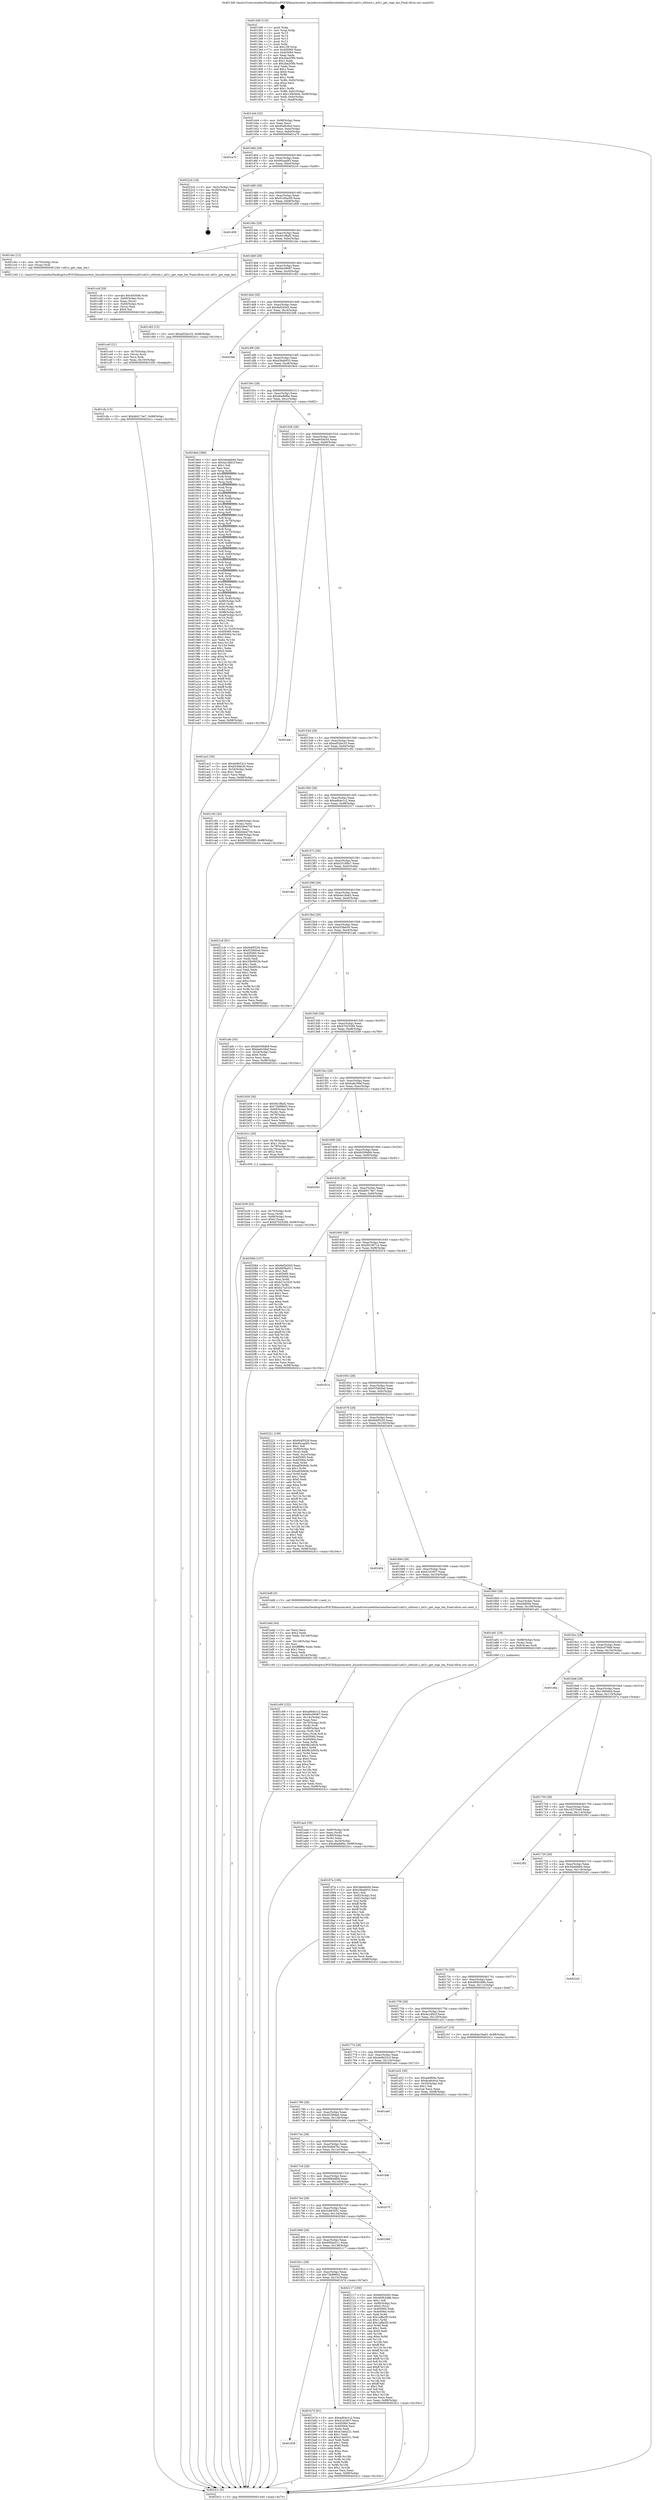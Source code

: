 digraph "0x4013d0" {
  label = "0x4013d0 (/mnt/c/Users/mathe/Desktop/tcc/POCII/binaries/extr_linuxdriversnetethernetatherosatl1catl1c_ethtool.c_atl1c_get_regs_len_Final-ollvm.out::main(0))"
  labelloc = "t"
  node[shape=record]

  Entry [label="",width=0.3,height=0.3,shape=circle,fillcolor=black,style=filled]
  "0x401444" [label="{
     0x401444 [32]\l
     | [instrs]\l
     &nbsp;&nbsp;0x401444 \<+6\>: mov -0x98(%rbp),%eax\l
     &nbsp;&nbsp;0x40144a \<+2\>: mov %eax,%ecx\l
     &nbsp;&nbsp;0x40144c \<+6\>: sub $0x8ce6c6cd,%ecx\l
     &nbsp;&nbsp;0x401452 \<+6\>: mov %eax,-0xac(%rbp)\l
     &nbsp;&nbsp;0x401458 \<+6\>: mov %ecx,-0xb0(%rbp)\l
     &nbsp;&nbsp;0x40145e \<+6\>: je 0000000000401a70 \<main+0x6a0\>\l
  }"]
  "0x401a70" [label="{
     0x401a70\l
  }", style=dashed]
  "0x401464" [label="{
     0x401464 [28]\l
     | [instrs]\l
     &nbsp;&nbsp;0x401464 \<+5\>: jmp 0000000000401469 \<main+0x99\>\l
     &nbsp;&nbsp;0x401469 \<+6\>: mov -0xac(%rbp),%eax\l
     &nbsp;&nbsp;0x40146f \<+5\>: sub $0x90caa0f3,%eax\l
     &nbsp;&nbsp;0x401474 \<+6\>: mov %eax,-0xb4(%rbp)\l
     &nbsp;&nbsp;0x40147a \<+6\>: je 00000000004022c0 \<main+0xef0\>\l
  }"]
  Exit [label="",width=0.3,height=0.3,shape=circle,fillcolor=black,style=filled,peripheries=2]
  "0x4022c0" [label="{
     0x4022c0 [18]\l
     | [instrs]\l
     &nbsp;&nbsp;0x4022c0 \<+3\>: mov -0x2c(%rbp),%eax\l
     &nbsp;&nbsp;0x4022c3 \<+4\>: lea -0x28(%rbp),%rsp\l
     &nbsp;&nbsp;0x4022c7 \<+1\>: pop %rbx\l
     &nbsp;&nbsp;0x4022c8 \<+2\>: pop %r12\l
     &nbsp;&nbsp;0x4022ca \<+2\>: pop %r13\l
     &nbsp;&nbsp;0x4022cc \<+2\>: pop %r14\l
     &nbsp;&nbsp;0x4022ce \<+2\>: pop %r15\l
     &nbsp;&nbsp;0x4022d0 \<+1\>: pop %rbp\l
     &nbsp;&nbsp;0x4022d1 \<+1\>: ret\l
  }"]
  "0x401480" [label="{
     0x401480 [28]\l
     | [instrs]\l
     &nbsp;&nbsp;0x401480 \<+5\>: jmp 0000000000401485 \<main+0xb5\>\l
     &nbsp;&nbsp;0x401485 \<+6\>: mov -0xac(%rbp),%eax\l
     &nbsp;&nbsp;0x40148b \<+5\>: sub $0x91d5ac09,%eax\l
     &nbsp;&nbsp;0x401490 \<+6\>: mov %eax,-0xb8(%rbp)\l
     &nbsp;&nbsp;0x401496 \<+6\>: je 0000000000401d09 \<main+0x939\>\l
  }"]
  "0x401cfa" [label="{
     0x401cfa [15]\l
     | [instrs]\l
     &nbsp;&nbsp;0x401cfa \<+10\>: movl $0xbb9174e7,-0x98(%rbp)\l
     &nbsp;&nbsp;0x401d04 \<+5\>: jmp 000000000040241c \<main+0x104c\>\l
  }"]
  "0x401d09" [label="{
     0x401d09\l
  }", style=dashed]
  "0x40149c" [label="{
     0x40149c [28]\l
     | [instrs]\l
     &nbsp;&nbsp;0x40149c \<+5\>: jmp 00000000004014a1 \<main+0xd1\>\l
     &nbsp;&nbsp;0x4014a1 \<+6\>: mov -0xac(%rbp),%eax\l
     &nbsp;&nbsp;0x4014a7 \<+5\>: sub $0x941f8af2,%eax\l
     &nbsp;&nbsp;0x4014ac \<+6\>: mov %eax,-0xbc(%rbp)\l
     &nbsp;&nbsp;0x4014b2 \<+6\>: je 0000000000401cbc \<main+0x8ec\>\l
  }"]
  "0x401ce5" [label="{
     0x401ce5 [21]\l
     | [instrs]\l
     &nbsp;&nbsp;0x401ce5 \<+4\>: mov -0x70(%rbp),%rcx\l
     &nbsp;&nbsp;0x401ce9 \<+3\>: mov (%rcx),%rcx\l
     &nbsp;&nbsp;0x401cec \<+3\>: mov %rcx,%rdi\l
     &nbsp;&nbsp;0x401cef \<+6\>: mov %eax,-0x150(%rbp)\l
     &nbsp;&nbsp;0x401cf5 \<+5\>: call 0000000000401030 \<free@plt\>\l
     | [calls]\l
     &nbsp;&nbsp;0x401030 \{1\} (unknown)\l
  }"]
  "0x401cbc" [label="{
     0x401cbc [12]\l
     | [instrs]\l
     &nbsp;&nbsp;0x401cbc \<+4\>: mov -0x70(%rbp),%rax\l
     &nbsp;&nbsp;0x401cc0 \<+3\>: mov (%rax),%rdi\l
     &nbsp;&nbsp;0x401cc3 \<+5\>: call 0000000000401240 \<atl1c_get_regs_len\>\l
     | [calls]\l
     &nbsp;&nbsp;0x401240 \{1\} (/mnt/c/Users/mathe/Desktop/tcc/POCII/binaries/extr_linuxdriversnetethernetatherosatl1catl1c_ethtool.c_atl1c_get_regs_len_Final-ollvm.out::atl1c_get_regs_len)\l
  }"]
  "0x4014b8" [label="{
     0x4014b8 [28]\l
     | [instrs]\l
     &nbsp;&nbsp;0x4014b8 \<+5\>: jmp 00000000004014bd \<main+0xed\>\l
     &nbsp;&nbsp;0x4014bd \<+6\>: mov -0xac(%rbp),%eax\l
     &nbsp;&nbsp;0x4014c3 \<+5\>: sub $0x94c09087,%eax\l
     &nbsp;&nbsp;0x4014c8 \<+6\>: mov %eax,-0xc0(%rbp)\l
     &nbsp;&nbsp;0x4014ce \<+6\>: je 0000000000401c83 \<main+0x8b3\>\l
  }"]
  "0x401cc8" [label="{
     0x401cc8 [29]\l
     | [instrs]\l
     &nbsp;&nbsp;0x401cc8 \<+10\>: movabs $0x4030d6,%rdi\l
     &nbsp;&nbsp;0x401cd2 \<+4\>: mov -0x60(%rbp),%rcx\l
     &nbsp;&nbsp;0x401cd6 \<+2\>: mov %eax,(%rcx)\l
     &nbsp;&nbsp;0x401cd8 \<+4\>: mov -0x60(%rbp),%rcx\l
     &nbsp;&nbsp;0x401cdc \<+2\>: mov (%rcx),%esi\l
     &nbsp;&nbsp;0x401cde \<+2\>: mov $0x0,%al\l
     &nbsp;&nbsp;0x401ce0 \<+5\>: call 0000000000401040 \<printf@plt\>\l
     | [calls]\l
     &nbsp;&nbsp;0x401040 \{1\} (unknown)\l
  }"]
  "0x401c83" [label="{
     0x401c83 [15]\l
     | [instrs]\l
     &nbsp;&nbsp;0x401c83 \<+10\>: movl $0xad52bc33,-0x98(%rbp)\l
     &nbsp;&nbsp;0x401c8d \<+5\>: jmp 000000000040241c \<main+0x104c\>\l
  }"]
  "0x4014d4" [label="{
     0x4014d4 [28]\l
     | [instrs]\l
     &nbsp;&nbsp;0x4014d4 \<+5\>: jmp 00000000004014d9 \<main+0x109\>\l
     &nbsp;&nbsp;0x4014d9 \<+6\>: mov -0xac(%rbp),%eax\l
     &nbsp;&nbsp;0x4014df \<+5\>: sub $0x9ef2d3d3,%eax\l
     &nbsp;&nbsp;0x4014e4 \<+6\>: mov %eax,-0xc4(%rbp)\l
     &nbsp;&nbsp;0x4014ea \<+6\>: je 00000000004023e8 \<main+0x1018\>\l
  }"]
  "0x401c09" [label="{
     0x401c09 [122]\l
     | [instrs]\l
     &nbsp;&nbsp;0x401c09 \<+5\>: mov $0xad64e1c2,%ecx\l
     &nbsp;&nbsp;0x401c0e \<+5\>: mov $0x94c09087,%edx\l
     &nbsp;&nbsp;0x401c13 \<+6\>: mov -0x14c(%rbp),%esi\l
     &nbsp;&nbsp;0x401c19 \<+3\>: imul %eax,%esi\l
     &nbsp;&nbsp;0x401c1c \<+4\>: mov -0x70(%rbp),%rdi\l
     &nbsp;&nbsp;0x401c20 \<+3\>: mov (%rdi),%rdi\l
     &nbsp;&nbsp;0x401c23 \<+4\>: mov -0x68(%rbp),%r8\l
     &nbsp;&nbsp;0x401c27 \<+3\>: movslq (%r8),%r8\l
     &nbsp;&nbsp;0x401c2a \<+4\>: mov %esi,(%rdi,%r8,4)\l
     &nbsp;&nbsp;0x401c2e \<+7\>: mov 0x405060,%eax\l
     &nbsp;&nbsp;0x401c35 \<+7\>: mov 0x405064,%esi\l
     &nbsp;&nbsp;0x401c3c \<+3\>: mov %eax,%r9d\l
     &nbsp;&nbsp;0x401c3f \<+7\>: sub $0x9fc2d02b,%r9d\l
     &nbsp;&nbsp;0x401c46 \<+4\>: sub $0x1,%r9d\l
     &nbsp;&nbsp;0x401c4a \<+7\>: add $0x9fc2d02b,%r9d\l
     &nbsp;&nbsp;0x401c51 \<+4\>: imul %r9d,%eax\l
     &nbsp;&nbsp;0x401c55 \<+3\>: and $0x1,%eax\l
     &nbsp;&nbsp;0x401c58 \<+3\>: cmp $0x0,%eax\l
     &nbsp;&nbsp;0x401c5b \<+4\>: sete %r10b\l
     &nbsp;&nbsp;0x401c5f \<+3\>: cmp $0xa,%esi\l
     &nbsp;&nbsp;0x401c62 \<+4\>: setl %r11b\l
     &nbsp;&nbsp;0x401c66 \<+3\>: mov %r10b,%bl\l
     &nbsp;&nbsp;0x401c69 \<+3\>: and %r11b,%bl\l
     &nbsp;&nbsp;0x401c6c \<+3\>: xor %r11b,%r10b\l
     &nbsp;&nbsp;0x401c6f \<+3\>: or %r10b,%bl\l
     &nbsp;&nbsp;0x401c72 \<+3\>: test $0x1,%bl\l
     &nbsp;&nbsp;0x401c75 \<+3\>: cmovne %edx,%ecx\l
     &nbsp;&nbsp;0x401c78 \<+6\>: mov %ecx,-0x98(%rbp)\l
     &nbsp;&nbsp;0x401c7e \<+5\>: jmp 000000000040241c \<main+0x104c\>\l
  }"]
  "0x4023e8" [label="{
     0x4023e8\l
  }", style=dashed]
  "0x4014f0" [label="{
     0x4014f0 [28]\l
     | [instrs]\l
     &nbsp;&nbsp;0x4014f0 \<+5\>: jmp 00000000004014f5 \<main+0x125\>\l
     &nbsp;&nbsp;0x4014f5 \<+6\>: mov -0xac(%rbp),%eax\l
     &nbsp;&nbsp;0x4014fb \<+5\>: sub $0xa38ab933,%eax\l
     &nbsp;&nbsp;0x401500 \<+6\>: mov %eax,-0xc8(%rbp)\l
     &nbsp;&nbsp;0x401506 \<+6\>: je 00000000004018e4 \<main+0x514\>\l
  }"]
  "0x401bdd" [label="{
     0x401bdd [44]\l
     | [instrs]\l
     &nbsp;&nbsp;0x401bdd \<+2\>: xor %ecx,%ecx\l
     &nbsp;&nbsp;0x401bdf \<+5\>: mov $0x2,%edx\l
     &nbsp;&nbsp;0x401be4 \<+6\>: mov %edx,-0x148(%rbp)\l
     &nbsp;&nbsp;0x401bea \<+1\>: cltd\l
     &nbsp;&nbsp;0x401beb \<+6\>: mov -0x148(%rbp),%esi\l
     &nbsp;&nbsp;0x401bf1 \<+2\>: idiv %esi\l
     &nbsp;&nbsp;0x401bf3 \<+6\>: imul $0xfffffffe,%edx,%edx\l
     &nbsp;&nbsp;0x401bf9 \<+3\>: sub $0x1,%ecx\l
     &nbsp;&nbsp;0x401bfc \<+2\>: sub %ecx,%edx\l
     &nbsp;&nbsp;0x401bfe \<+6\>: mov %edx,-0x14c(%rbp)\l
     &nbsp;&nbsp;0x401c04 \<+5\>: call 0000000000401160 \<next_i\>\l
     | [calls]\l
     &nbsp;&nbsp;0x401160 \{1\} (/mnt/c/Users/mathe/Desktop/tcc/POCII/binaries/extr_linuxdriversnetethernetatherosatl1catl1c_ethtool.c_atl1c_get_regs_len_Final-ollvm.out::next_i)\l
  }"]
  "0x4018e4" [label="{
     0x4018e4 [366]\l
     | [instrs]\l
     &nbsp;&nbsp;0x4018e4 \<+5\>: mov $0x3deebb94,%eax\l
     &nbsp;&nbsp;0x4018e9 \<+5\>: mov $0x4a1dfd1f,%ecx\l
     &nbsp;&nbsp;0x4018ee \<+2\>: mov $0x1,%dl\l
     &nbsp;&nbsp;0x4018f0 \<+2\>: xor %esi,%esi\l
     &nbsp;&nbsp;0x4018f2 \<+3\>: mov %rsp,%rdi\l
     &nbsp;&nbsp;0x4018f5 \<+4\>: add $0xfffffffffffffff0,%rdi\l
     &nbsp;&nbsp;0x4018f9 \<+3\>: mov %rdi,%rsp\l
     &nbsp;&nbsp;0x4018fc \<+7\>: mov %rdi,-0x90(%rbp)\l
     &nbsp;&nbsp;0x401903 \<+3\>: mov %rsp,%rdi\l
     &nbsp;&nbsp;0x401906 \<+4\>: add $0xfffffffffffffff0,%rdi\l
     &nbsp;&nbsp;0x40190a \<+3\>: mov %rdi,%rsp\l
     &nbsp;&nbsp;0x40190d \<+3\>: mov %rsp,%r8\l
     &nbsp;&nbsp;0x401910 \<+4\>: add $0xfffffffffffffff0,%r8\l
     &nbsp;&nbsp;0x401914 \<+3\>: mov %r8,%rsp\l
     &nbsp;&nbsp;0x401917 \<+7\>: mov %r8,-0x88(%rbp)\l
     &nbsp;&nbsp;0x40191e \<+3\>: mov %rsp,%r8\l
     &nbsp;&nbsp;0x401921 \<+4\>: add $0xfffffffffffffff0,%r8\l
     &nbsp;&nbsp;0x401925 \<+3\>: mov %r8,%rsp\l
     &nbsp;&nbsp;0x401928 \<+4\>: mov %r8,-0x80(%rbp)\l
     &nbsp;&nbsp;0x40192c \<+3\>: mov %rsp,%r8\l
     &nbsp;&nbsp;0x40192f \<+4\>: add $0xfffffffffffffff0,%r8\l
     &nbsp;&nbsp;0x401933 \<+3\>: mov %r8,%rsp\l
     &nbsp;&nbsp;0x401936 \<+4\>: mov %r8,-0x78(%rbp)\l
     &nbsp;&nbsp;0x40193a \<+3\>: mov %rsp,%r8\l
     &nbsp;&nbsp;0x40193d \<+4\>: add $0xfffffffffffffff0,%r8\l
     &nbsp;&nbsp;0x401941 \<+3\>: mov %r8,%rsp\l
     &nbsp;&nbsp;0x401944 \<+4\>: mov %r8,-0x70(%rbp)\l
     &nbsp;&nbsp;0x401948 \<+3\>: mov %rsp,%r8\l
     &nbsp;&nbsp;0x40194b \<+4\>: add $0xfffffffffffffff0,%r8\l
     &nbsp;&nbsp;0x40194f \<+3\>: mov %r8,%rsp\l
     &nbsp;&nbsp;0x401952 \<+4\>: mov %r8,-0x68(%rbp)\l
     &nbsp;&nbsp;0x401956 \<+3\>: mov %rsp,%r8\l
     &nbsp;&nbsp;0x401959 \<+4\>: add $0xfffffffffffffff0,%r8\l
     &nbsp;&nbsp;0x40195d \<+3\>: mov %r8,%rsp\l
     &nbsp;&nbsp;0x401960 \<+4\>: mov %r8,-0x60(%rbp)\l
     &nbsp;&nbsp;0x401964 \<+3\>: mov %rsp,%r8\l
     &nbsp;&nbsp;0x401967 \<+4\>: add $0xfffffffffffffff0,%r8\l
     &nbsp;&nbsp;0x40196b \<+3\>: mov %r8,%rsp\l
     &nbsp;&nbsp;0x40196e \<+4\>: mov %r8,-0x58(%rbp)\l
     &nbsp;&nbsp;0x401972 \<+3\>: mov %rsp,%r8\l
     &nbsp;&nbsp;0x401975 \<+4\>: add $0xfffffffffffffff0,%r8\l
     &nbsp;&nbsp;0x401979 \<+3\>: mov %r8,%rsp\l
     &nbsp;&nbsp;0x40197c \<+4\>: mov %r8,-0x50(%rbp)\l
     &nbsp;&nbsp;0x401980 \<+3\>: mov %rsp,%r8\l
     &nbsp;&nbsp;0x401983 \<+4\>: add $0xfffffffffffffff0,%r8\l
     &nbsp;&nbsp;0x401987 \<+3\>: mov %r8,%rsp\l
     &nbsp;&nbsp;0x40198a \<+4\>: mov %r8,-0x48(%rbp)\l
     &nbsp;&nbsp;0x40198e \<+3\>: mov %rsp,%r8\l
     &nbsp;&nbsp;0x401991 \<+4\>: add $0xfffffffffffffff0,%r8\l
     &nbsp;&nbsp;0x401995 \<+3\>: mov %r8,%rsp\l
     &nbsp;&nbsp;0x401998 \<+4\>: mov %r8,-0x40(%rbp)\l
     &nbsp;&nbsp;0x40199c \<+7\>: mov -0x90(%rbp),%r8\l
     &nbsp;&nbsp;0x4019a3 \<+7\>: movl $0x0,(%r8)\l
     &nbsp;&nbsp;0x4019aa \<+7\>: mov -0x9c(%rbp),%r9d\l
     &nbsp;&nbsp;0x4019b1 \<+3\>: mov %r9d,(%rdi)\l
     &nbsp;&nbsp;0x4019b4 \<+7\>: mov -0x88(%rbp),%r8\l
     &nbsp;&nbsp;0x4019bb \<+7\>: mov -0xa8(%rbp),%r10\l
     &nbsp;&nbsp;0x4019c2 \<+3\>: mov %r10,(%r8)\l
     &nbsp;&nbsp;0x4019c5 \<+3\>: cmpl $0x2,(%rdi)\l
     &nbsp;&nbsp;0x4019c8 \<+4\>: setne %r11b\l
     &nbsp;&nbsp;0x4019cc \<+4\>: and $0x1,%r11b\l
     &nbsp;&nbsp;0x4019d0 \<+4\>: mov %r11b,-0x35(%rbp)\l
     &nbsp;&nbsp;0x4019d4 \<+7\>: mov 0x405060,%ebx\l
     &nbsp;&nbsp;0x4019db \<+8\>: mov 0x405064,%r14d\l
     &nbsp;&nbsp;0x4019e3 \<+3\>: sub $0x1,%esi\l
     &nbsp;&nbsp;0x4019e6 \<+3\>: mov %ebx,%r15d\l
     &nbsp;&nbsp;0x4019e9 \<+3\>: add %esi,%r15d\l
     &nbsp;&nbsp;0x4019ec \<+4\>: imul %r15d,%ebx\l
     &nbsp;&nbsp;0x4019f0 \<+3\>: and $0x1,%ebx\l
     &nbsp;&nbsp;0x4019f3 \<+3\>: cmp $0x0,%ebx\l
     &nbsp;&nbsp;0x4019f6 \<+4\>: sete %r11b\l
     &nbsp;&nbsp;0x4019fa \<+4\>: cmp $0xa,%r14d\l
     &nbsp;&nbsp;0x4019fe \<+4\>: setl %r12b\l
     &nbsp;&nbsp;0x401a02 \<+3\>: mov %r11b,%r13b\l
     &nbsp;&nbsp;0x401a05 \<+4\>: xor $0xff,%r13b\l
     &nbsp;&nbsp;0x401a09 \<+3\>: mov %r12b,%sil\l
     &nbsp;&nbsp;0x401a0c \<+4\>: xor $0xff,%sil\l
     &nbsp;&nbsp;0x401a10 \<+3\>: xor $0x1,%dl\l
     &nbsp;&nbsp;0x401a13 \<+3\>: mov %r13b,%dil\l
     &nbsp;&nbsp;0x401a16 \<+4\>: and $0xff,%dil\l
     &nbsp;&nbsp;0x401a1a \<+3\>: and %dl,%r11b\l
     &nbsp;&nbsp;0x401a1d \<+3\>: mov %sil,%r8b\l
     &nbsp;&nbsp;0x401a20 \<+4\>: and $0xff,%r8b\l
     &nbsp;&nbsp;0x401a24 \<+3\>: and %dl,%r12b\l
     &nbsp;&nbsp;0x401a27 \<+3\>: or %r11b,%dil\l
     &nbsp;&nbsp;0x401a2a \<+3\>: or %r12b,%r8b\l
     &nbsp;&nbsp;0x401a2d \<+3\>: xor %r8b,%dil\l
     &nbsp;&nbsp;0x401a30 \<+3\>: or %sil,%r13b\l
     &nbsp;&nbsp;0x401a33 \<+4\>: xor $0xff,%r13b\l
     &nbsp;&nbsp;0x401a37 \<+3\>: or $0x1,%dl\l
     &nbsp;&nbsp;0x401a3a \<+3\>: and %dl,%r13b\l
     &nbsp;&nbsp;0x401a3d \<+3\>: or %r13b,%dil\l
     &nbsp;&nbsp;0x401a40 \<+4\>: test $0x1,%dil\l
     &nbsp;&nbsp;0x401a44 \<+3\>: cmovne %ecx,%eax\l
     &nbsp;&nbsp;0x401a47 \<+6\>: mov %eax,-0x98(%rbp)\l
     &nbsp;&nbsp;0x401a4d \<+5\>: jmp 000000000040241c \<main+0x104c\>\l
  }"]
  "0x40150c" [label="{
     0x40150c [28]\l
     | [instrs]\l
     &nbsp;&nbsp;0x40150c \<+5\>: jmp 0000000000401511 \<main+0x141\>\l
     &nbsp;&nbsp;0x401511 \<+6\>: mov -0xac(%rbp),%eax\l
     &nbsp;&nbsp;0x401517 \<+5\>: sub $0xa6adbf6e,%eax\l
     &nbsp;&nbsp;0x40151c \<+6\>: mov %eax,-0xcc(%rbp)\l
     &nbsp;&nbsp;0x401522 \<+6\>: je 0000000000401ac2 \<main+0x6f2\>\l
  }"]
  "0x401838" [label="{
     0x401838\l
  }", style=dashed]
  "0x401ac2" [label="{
     0x401ac2 [30]\l
     | [instrs]\l
     &nbsp;&nbsp;0x401ac2 \<+5\>: mov $0x4e0b52c3,%eax\l
     &nbsp;&nbsp;0x401ac7 \<+5\>: mov $0xb53feb30,%ecx\l
     &nbsp;&nbsp;0x401acc \<+3\>: mov -0x34(%rbp),%edx\l
     &nbsp;&nbsp;0x401acf \<+3\>: cmp $0x1,%edx\l
     &nbsp;&nbsp;0x401ad2 \<+3\>: cmovl %ecx,%eax\l
     &nbsp;&nbsp;0x401ad5 \<+6\>: mov %eax,-0x98(%rbp)\l
     &nbsp;&nbsp;0x401adb \<+5\>: jmp 000000000040241c \<main+0x104c\>\l
  }"]
  "0x401528" [label="{
     0x401528 [28]\l
     | [instrs]\l
     &nbsp;&nbsp;0x401528 \<+5\>: jmp 000000000040152d \<main+0x15d\>\l
     &nbsp;&nbsp;0x40152d \<+6\>: mov -0xac(%rbp),%eax\l
     &nbsp;&nbsp;0x401533 \<+5\>: sub $0xab65dc54,%eax\l
     &nbsp;&nbsp;0x401538 \<+6\>: mov %eax,-0xd0(%rbp)\l
     &nbsp;&nbsp;0x40153e \<+6\>: je 0000000000401e4c \<main+0xa7c\>\l
  }"]
  "0x401b7d" [label="{
     0x401b7d [91]\l
     | [instrs]\l
     &nbsp;&nbsp;0x401b7d \<+5\>: mov $0xad64e1c2,%eax\l
     &nbsp;&nbsp;0x401b82 \<+5\>: mov $0x41d1607,%ecx\l
     &nbsp;&nbsp;0x401b87 \<+7\>: mov 0x405060,%edx\l
     &nbsp;&nbsp;0x401b8e \<+7\>: mov 0x405064,%esi\l
     &nbsp;&nbsp;0x401b95 \<+2\>: mov %edx,%edi\l
     &nbsp;&nbsp;0x401b97 \<+6\>: add $0xe1deb221,%edi\l
     &nbsp;&nbsp;0x401b9d \<+3\>: sub $0x1,%edi\l
     &nbsp;&nbsp;0x401ba0 \<+6\>: sub $0xe1deb221,%edi\l
     &nbsp;&nbsp;0x401ba6 \<+3\>: imul %edi,%edx\l
     &nbsp;&nbsp;0x401ba9 \<+3\>: and $0x1,%edx\l
     &nbsp;&nbsp;0x401bac \<+3\>: cmp $0x0,%edx\l
     &nbsp;&nbsp;0x401baf \<+4\>: sete %r8b\l
     &nbsp;&nbsp;0x401bb3 \<+3\>: cmp $0xa,%esi\l
     &nbsp;&nbsp;0x401bb6 \<+4\>: setl %r9b\l
     &nbsp;&nbsp;0x401bba \<+3\>: mov %r8b,%r10b\l
     &nbsp;&nbsp;0x401bbd \<+3\>: and %r9b,%r10b\l
     &nbsp;&nbsp;0x401bc0 \<+3\>: xor %r9b,%r8b\l
     &nbsp;&nbsp;0x401bc3 \<+3\>: or %r8b,%r10b\l
     &nbsp;&nbsp;0x401bc6 \<+4\>: test $0x1,%r10b\l
     &nbsp;&nbsp;0x401bca \<+3\>: cmovne %ecx,%eax\l
     &nbsp;&nbsp;0x401bcd \<+6\>: mov %eax,-0x98(%rbp)\l
     &nbsp;&nbsp;0x401bd3 \<+5\>: jmp 000000000040241c \<main+0x104c\>\l
  }"]
  "0x401e4c" [label="{
     0x401e4c\l
  }", style=dashed]
  "0x401544" [label="{
     0x401544 [28]\l
     | [instrs]\l
     &nbsp;&nbsp;0x401544 \<+5\>: jmp 0000000000401549 \<main+0x179\>\l
     &nbsp;&nbsp;0x401549 \<+6\>: mov -0xac(%rbp),%eax\l
     &nbsp;&nbsp;0x40154f \<+5\>: sub $0xad52bc33,%eax\l
     &nbsp;&nbsp;0x401554 \<+6\>: mov %eax,-0xd4(%rbp)\l
     &nbsp;&nbsp;0x40155a \<+6\>: je 0000000000401c92 \<main+0x8c2\>\l
  }"]
  "0x40181c" [label="{
     0x40181c [28]\l
     | [instrs]\l
     &nbsp;&nbsp;0x40181c \<+5\>: jmp 0000000000401821 \<main+0x451\>\l
     &nbsp;&nbsp;0x401821 \<+6\>: mov -0xac(%rbp),%eax\l
     &nbsp;&nbsp;0x401827 \<+5\>: sub $0x72b89602,%eax\l
     &nbsp;&nbsp;0x40182c \<+6\>: mov %eax,-0x13c(%rbp)\l
     &nbsp;&nbsp;0x401832 \<+6\>: je 0000000000401b7d \<main+0x7ad\>\l
  }"]
  "0x401c92" [label="{
     0x401c92 [42]\l
     | [instrs]\l
     &nbsp;&nbsp;0x401c92 \<+4\>: mov -0x68(%rbp),%rax\l
     &nbsp;&nbsp;0x401c96 \<+2\>: mov (%rax),%ecx\l
     &nbsp;&nbsp;0x401c98 \<+6\>: sub $0xb5de4756,%ecx\l
     &nbsp;&nbsp;0x401c9e \<+3\>: add $0x1,%ecx\l
     &nbsp;&nbsp;0x401ca1 \<+6\>: add $0xb5de4756,%ecx\l
     &nbsp;&nbsp;0x401ca7 \<+4\>: mov -0x68(%rbp),%rax\l
     &nbsp;&nbsp;0x401cab \<+2\>: mov %ecx,(%rax)\l
     &nbsp;&nbsp;0x401cad \<+10\>: movl $0xb7025289,-0x98(%rbp)\l
     &nbsp;&nbsp;0x401cb7 \<+5\>: jmp 000000000040241c \<main+0x104c\>\l
  }"]
  "0x401560" [label="{
     0x401560 [28]\l
     | [instrs]\l
     &nbsp;&nbsp;0x401560 \<+5\>: jmp 0000000000401565 \<main+0x195\>\l
     &nbsp;&nbsp;0x401565 \<+6\>: mov -0xac(%rbp),%eax\l
     &nbsp;&nbsp;0x40156b \<+5\>: sub $0xad64e1c2,%eax\l
     &nbsp;&nbsp;0x401570 \<+6\>: mov %eax,-0xd8(%rbp)\l
     &nbsp;&nbsp;0x401576 \<+6\>: je 0000000000402317 \<main+0xf47\>\l
  }"]
  "0x402117" [label="{
     0x402117 [160]\l
     | [instrs]\l
     &nbsp;&nbsp;0x402117 \<+5\>: mov $0x9ef2d3d3,%eax\l
     &nbsp;&nbsp;0x40211c \<+5\>: mov $0x460b348b,%ecx\l
     &nbsp;&nbsp;0x402121 \<+2\>: mov $0x1,%dl\l
     &nbsp;&nbsp;0x402123 \<+7\>: mov -0x90(%rbp),%rsi\l
     &nbsp;&nbsp;0x40212a \<+6\>: movl $0x0,(%rsi)\l
     &nbsp;&nbsp;0x402130 \<+7\>: mov 0x405060,%edi\l
     &nbsp;&nbsp;0x402137 \<+8\>: mov 0x405064,%r8d\l
     &nbsp;&nbsp;0x40213f \<+3\>: mov %edi,%r9d\l
     &nbsp;&nbsp;0x402142 \<+7\>: sub $0x1affa2f0,%r9d\l
     &nbsp;&nbsp;0x402149 \<+4\>: sub $0x1,%r9d\l
     &nbsp;&nbsp;0x40214d \<+7\>: add $0x1affa2f0,%r9d\l
     &nbsp;&nbsp;0x402154 \<+4\>: imul %r9d,%edi\l
     &nbsp;&nbsp;0x402158 \<+3\>: and $0x1,%edi\l
     &nbsp;&nbsp;0x40215b \<+3\>: cmp $0x0,%edi\l
     &nbsp;&nbsp;0x40215e \<+4\>: sete %r10b\l
     &nbsp;&nbsp;0x402162 \<+4\>: cmp $0xa,%r8d\l
     &nbsp;&nbsp;0x402166 \<+4\>: setl %r11b\l
     &nbsp;&nbsp;0x40216a \<+3\>: mov %r10b,%bl\l
     &nbsp;&nbsp;0x40216d \<+3\>: xor $0xff,%bl\l
     &nbsp;&nbsp;0x402170 \<+3\>: mov %r11b,%r14b\l
     &nbsp;&nbsp;0x402173 \<+4\>: xor $0xff,%r14b\l
     &nbsp;&nbsp;0x402177 \<+3\>: xor $0x1,%dl\l
     &nbsp;&nbsp;0x40217a \<+3\>: mov %bl,%r15b\l
     &nbsp;&nbsp;0x40217d \<+4\>: and $0xff,%r15b\l
     &nbsp;&nbsp;0x402181 \<+3\>: and %dl,%r10b\l
     &nbsp;&nbsp;0x402184 \<+3\>: mov %r14b,%r12b\l
     &nbsp;&nbsp;0x402187 \<+4\>: and $0xff,%r12b\l
     &nbsp;&nbsp;0x40218b \<+3\>: and %dl,%r11b\l
     &nbsp;&nbsp;0x40218e \<+3\>: or %r10b,%r15b\l
     &nbsp;&nbsp;0x402191 \<+3\>: or %r11b,%r12b\l
     &nbsp;&nbsp;0x402194 \<+3\>: xor %r12b,%r15b\l
     &nbsp;&nbsp;0x402197 \<+3\>: or %r14b,%bl\l
     &nbsp;&nbsp;0x40219a \<+3\>: xor $0xff,%bl\l
     &nbsp;&nbsp;0x40219d \<+3\>: or $0x1,%dl\l
     &nbsp;&nbsp;0x4021a0 \<+2\>: and %dl,%bl\l
     &nbsp;&nbsp;0x4021a2 \<+3\>: or %bl,%r15b\l
     &nbsp;&nbsp;0x4021a5 \<+4\>: test $0x1,%r15b\l
     &nbsp;&nbsp;0x4021a9 \<+3\>: cmovne %ecx,%eax\l
     &nbsp;&nbsp;0x4021ac \<+6\>: mov %eax,-0x98(%rbp)\l
     &nbsp;&nbsp;0x4021b2 \<+5\>: jmp 000000000040241c \<main+0x104c\>\l
  }"]
  "0x402317" [label="{
     0x402317\l
  }", style=dashed]
  "0x40157c" [label="{
     0x40157c [28]\l
     | [instrs]\l
     &nbsp;&nbsp;0x40157c \<+5\>: jmp 0000000000401581 \<main+0x1b1\>\l
     &nbsp;&nbsp;0x401581 \<+6\>: mov -0xac(%rbp),%eax\l
     &nbsp;&nbsp;0x401587 \<+5\>: sub $0xb25188a7,%eax\l
     &nbsp;&nbsp;0x40158c \<+6\>: mov %eax,-0xdc(%rbp)\l
     &nbsp;&nbsp;0x401592 \<+6\>: je 0000000000401da1 \<main+0x9d1\>\l
  }"]
  "0x401800" [label="{
     0x401800 [28]\l
     | [instrs]\l
     &nbsp;&nbsp;0x401800 \<+5\>: jmp 0000000000401805 \<main+0x435\>\l
     &nbsp;&nbsp;0x401805 \<+6\>: mov -0xac(%rbp),%eax\l
     &nbsp;&nbsp;0x40180b \<+5\>: sub $0x695ba511,%eax\l
     &nbsp;&nbsp;0x401810 \<+6\>: mov %eax,-0x138(%rbp)\l
     &nbsp;&nbsp;0x401816 \<+6\>: je 0000000000402117 \<main+0xd47\>\l
  }"]
  "0x401da1" [label="{
     0x401da1\l
  }", style=dashed]
  "0x401598" [label="{
     0x401598 [28]\l
     | [instrs]\l
     &nbsp;&nbsp;0x401598 \<+5\>: jmp 000000000040159d \<main+0x1cd\>\l
     &nbsp;&nbsp;0x40159d \<+6\>: mov -0xac(%rbp),%eax\l
     &nbsp;&nbsp;0x4015a3 \<+5\>: sub $0xb4e16a63,%eax\l
     &nbsp;&nbsp;0x4015a8 \<+6\>: mov %eax,-0xe0(%rbp)\l
     &nbsp;&nbsp;0x4015ae \<+6\>: je 00000000004021c6 \<main+0xdf6\>\l
  }"]
  "0x40236d" [label="{
     0x40236d\l
  }", style=dashed]
  "0x4021c6" [label="{
     0x4021c6 [91]\l
     | [instrs]\l
     &nbsp;&nbsp;0x4021c6 \<+5\>: mov $0xf44f5529,%eax\l
     &nbsp;&nbsp;0x4021cb \<+5\>: mov $0xf339d5ed,%ecx\l
     &nbsp;&nbsp;0x4021d0 \<+7\>: mov 0x405060,%edx\l
     &nbsp;&nbsp;0x4021d7 \<+7\>: mov 0x405064,%esi\l
     &nbsp;&nbsp;0x4021de \<+2\>: mov %edx,%edi\l
     &nbsp;&nbsp;0x4021e0 \<+6\>: sub $0x33b0952b,%edi\l
     &nbsp;&nbsp;0x4021e6 \<+3\>: sub $0x1,%edi\l
     &nbsp;&nbsp;0x4021e9 \<+6\>: add $0x33b0952b,%edi\l
     &nbsp;&nbsp;0x4021ef \<+3\>: imul %edi,%edx\l
     &nbsp;&nbsp;0x4021f2 \<+3\>: and $0x1,%edx\l
     &nbsp;&nbsp;0x4021f5 \<+3\>: cmp $0x0,%edx\l
     &nbsp;&nbsp;0x4021f8 \<+4\>: sete %r8b\l
     &nbsp;&nbsp;0x4021fc \<+3\>: cmp $0xa,%esi\l
     &nbsp;&nbsp;0x4021ff \<+4\>: setl %r9b\l
     &nbsp;&nbsp;0x402203 \<+3\>: mov %r8b,%r10b\l
     &nbsp;&nbsp;0x402206 \<+3\>: and %r9b,%r10b\l
     &nbsp;&nbsp;0x402209 \<+3\>: xor %r9b,%r8b\l
     &nbsp;&nbsp;0x40220c \<+3\>: or %r8b,%r10b\l
     &nbsp;&nbsp;0x40220f \<+4\>: test $0x1,%r10b\l
     &nbsp;&nbsp;0x402213 \<+3\>: cmovne %ecx,%eax\l
     &nbsp;&nbsp;0x402216 \<+6\>: mov %eax,-0x98(%rbp)\l
     &nbsp;&nbsp;0x40221c \<+5\>: jmp 000000000040241c \<main+0x104c\>\l
  }"]
  "0x4015b4" [label="{
     0x4015b4 [28]\l
     | [instrs]\l
     &nbsp;&nbsp;0x4015b4 \<+5\>: jmp 00000000004015b9 \<main+0x1e9\>\l
     &nbsp;&nbsp;0x4015b9 \<+6\>: mov -0xac(%rbp),%eax\l
     &nbsp;&nbsp;0x4015bf \<+5\>: sub $0xb53feb30,%eax\l
     &nbsp;&nbsp;0x4015c4 \<+6\>: mov %eax,-0xe4(%rbp)\l
     &nbsp;&nbsp;0x4015ca \<+6\>: je 0000000000401afe \<main+0x72e\>\l
  }"]
  "0x4017e4" [label="{
     0x4017e4 [28]\l
     | [instrs]\l
     &nbsp;&nbsp;0x4017e4 \<+5\>: jmp 00000000004017e9 \<main+0x419\>\l
     &nbsp;&nbsp;0x4017e9 \<+6\>: mov -0xac(%rbp),%eax\l
     &nbsp;&nbsp;0x4017ef \<+5\>: sub $0x5cb63551,%eax\l
     &nbsp;&nbsp;0x4017f4 \<+6\>: mov %eax,-0x134(%rbp)\l
     &nbsp;&nbsp;0x4017fa \<+6\>: je 000000000040236d \<main+0xf9d\>\l
  }"]
  "0x401afe" [label="{
     0x401afe [30]\l
     | [instrs]\l
     &nbsp;&nbsp;0x401afe \<+5\>: mov $0xbb509db9,%eax\l
     &nbsp;&nbsp;0x401b03 \<+5\>: mov $0xba6c58ef,%ecx\l
     &nbsp;&nbsp;0x401b08 \<+3\>: mov -0x34(%rbp),%edx\l
     &nbsp;&nbsp;0x401b0b \<+3\>: cmp $0x0,%edx\l
     &nbsp;&nbsp;0x401b0e \<+3\>: cmove %ecx,%eax\l
     &nbsp;&nbsp;0x401b11 \<+6\>: mov %eax,-0x98(%rbp)\l
     &nbsp;&nbsp;0x401b17 \<+5\>: jmp 000000000040241c \<main+0x104c\>\l
  }"]
  "0x4015d0" [label="{
     0x4015d0 [28]\l
     | [instrs]\l
     &nbsp;&nbsp;0x4015d0 \<+5\>: jmp 00000000004015d5 \<main+0x205\>\l
     &nbsp;&nbsp;0x4015d5 \<+6\>: mov -0xac(%rbp),%eax\l
     &nbsp;&nbsp;0x4015db \<+5\>: sub $0xb7025289,%eax\l
     &nbsp;&nbsp;0x4015e0 \<+6\>: mov %eax,-0xe8(%rbp)\l
     &nbsp;&nbsp;0x4015e6 \<+6\>: je 0000000000401b59 \<main+0x789\>\l
  }"]
  "0x402070" [label="{
     0x402070\l
  }", style=dashed]
  "0x401b59" [label="{
     0x401b59 [36]\l
     | [instrs]\l
     &nbsp;&nbsp;0x401b59 \<+5\>: mov $0x941f8af2,%eax\l
     &nbsp;&nbsp;0x401b5e \<+5\>: mov $0x72b89602,%ecx\l
     &nbsp;&nbsp;0x401b63 \<+4\>: mov -0x68(%rbp),%rdx\l
     &nbsp;&nbsp;0x401b67 \<+2\>: mov (%rdx),%esi\l
     &nbsp;&nbsp;0x401b69 \<+4\>: mov -0x78(%rbp),%rdx\l
     &nbsp;&nbsp;0x401b6d \<+2\>: cmp (%rdx),%esi\l
     &nbsp;&nbsp;0x401b6f \<+3\>: cmovl %ecx,%eax\l
     &nbsp;&nbsp;0x401b72 \<+6\>: mov %eax,-0x98(%rbp)\l
     &nbsp;&nbsp;0x401b78 \<+5\>: jmp 000000000040241c \<main+0x104c\>\l
  }"]
  "0x4015ec" [label="{
     0x4015ec [28]\l
     | [instrs]\l
     &nbsp;&nbsp;0x4015ec \<+5\>: jmp 00000000004015f1 \<main+0x221\>\l
     &nbsp;&nbsp;0x4015f1 \<+6\>: mov -0xac(%rbp),%eax\l
     &nbsp;&nbsp;0x4015f7 \<+5\>: sub $0xba6c58ef,%eax\l
     &nbsp;&nbsp;0x4015fc \<+6\>: mov %eax,-0xec(%rbp)\l
     &nbsp;&nbsp;0x401602 \<+6\>: je 0000000000401b1c \<main+0x74c\>\l
  }"]
  "0x4017c8" [label="{
     0x4017c8 [28]\l
     | [instrs]\l
     &nbsp;&nbsp;0x4017c8 \<+5\>: jmp 00000000004017cd \<main+0x3fd\>\l
     &nbsp;&nbsp;0x4017cd \<+6\>: mov -0xac(%rbp),%eax\l
     &nbsp;&nbsp;0x4017d3 \<+5\>: sub $0x5884d6f4,%eax\l
     &nbsp;&nbsp;0x4017d8 \<+6\>: mov %eax,-0x130(%rbp)\l
     &nbsp;&nbsp;0x4017de \<+6\>: je 0000000000402070 \<main+0xca0\>\l
  }"]
  "0x401b1c" [label="{
     0x401b1c [29]\l
     | [instrs]\l
     &nbsp;&nbsp;0x401b1c \<+4\>: mov -0x78(%rbp),%rax\l
     &nbsp;&nbsp;0x401b20 \<+6\>: movl $0x1,(%rax)\l
     &nbsp;&nbsp;0x401b26 \<+4\>: mov -0x78(%rbp),%rax\l
     &nbsp;&nbsp;0x401b2a \<+3\>: movslq (%rax),%rax\l
     &nbsp;&nbsp;0x401b2d \<+4\>: shl $0x2,%rax\l
     &nbsp;&nbsp;0x401b31 \<+3\>: mov %rax,%rdi\l
     &nbsp;&nbsp;0x401b34 \<+5\>: call 0000000000401050 \<malloc@plt\>\l
     | [calls]\l
     &nbsp;&nbsp;0x401050 \{1\} (unknown)\l
  }"]
  "0x401608" [label="{
     0x401608 [28]\l
     | [instrs]\l
     &nbsp;&nbsp;0x401608 \<+5\>: jmp 000000000040160d \<main+0x23d\>\l
     &nbsp;&nbsp;0x40160d \<+6\>: mov -0xac(%rbp),%eax\l
     &nbsp;&nbsp;0x401613 \<+5\>: sub $0xbb509db9,%eax\l
     &nbsp;&nbsp;0x401618 \<+6\>: mov %eax,-0xf0(%rbp)\l
     &nbsp;&nbsp;0x40161e \<+6\>: je 0000000000402061 \<main+0xc91\>\l
  }"]
  "0x401fdb" [label="{
     0x401fdb\l
  }", style=dashed]
  "0x402061" [label="{
     0x402061\l
  }", style=dashed]
  "0x401624" [label="{
     0x401624 [28]\l
     | [instrs]\l
     &nbsp;&nbsp;0x401624 \<+5\>: jmp 0000000000401629 \<main+0x259\>\l
     &nbsp;&nbsp;0x401629 \<+6\>: mov -0xac(%rbp),%eax\l
     &nbsp;&nbsp;0x40162f \<+5\>: sub $0xbb9174e7,%eax\l
     &nbsp;&nbsp;0x401634 \<+6\>: mov %eax,-0xf4(%rbp)\l
     &nbsp;&nbsp;0x40163a \<+6\>: je 0000000000402084 \<main+0xcb4\>\l
  }"]
  "0x4017ac" [label="{
     0x4017ac [28]\l
     | [instrs]\l
     &nbsp;&nbsp;0x4017ac \<+5\>: jmp 00000000004017b1 \<main+0x3e1\>\l
     &nbsp;&nbsp;0x4017b1 \<+6\>: mov -0xac(%rbp),%eax\l
     &nbsp;&nbsp;0x4017b7 \<+5\>: sub $0x50dbd7bc,%eax\l
     &nbsp;&nbsp;0x4017bc \<+6\>: mov %eax,-0x12c(%rbp)\l
     &nbsp;&nbsp;0x4017c2 \<+6\>: je 0000000000401fdb \<main+0xc0b\>\l
  }"]
  "0x402084" [label="{
     0x402084 [147]\l
     | [instrs]\l
     &nbsp;&nbsp;0x402084 \<+5\>: mov $0x9ef2d3d3,%eax\l
     &nbsp;&nbsp;0x402089 \<+5\>: mov $0x695ba511,%ecx\l
     &nbsp;&nbsp;0x40208e \<+2\>: mov $0x1,%dl\l
     &nbsp;&nbsp;0x402090 \<+7\>: mov 0x405060,%esi\l
     &nbsp;&nbsp;0x402097 \<+7\>: mov 0x405064,%edi\l
     &nbsp;&nbsp;0x40209e \<+3\>: mov %esi,%r8d\l
     &nbsp;&nbsp;0x4020a1 \<+7\>: sub $0xb27a3320,%r8d\l
     &nbsp;&nbsp;0x4020a8 \<+4\>: sub $0x1,%r8d\l
     &nbsp;&nbsp;0x4020ac \<+7\>: add $0xb27a3320,%r8d\l
     &nbsp;&nbsp;0x4020b3 \<+4\>: imul %r8d,%esi\l
     &nbsp;&nbsp;0x4020b7 \<+3\>: and $0x1,%esi\l
     &nbsp;&nbsp;0x4020ba \<+3\>: cmp $0x0,%esi\l
     &nbsp;&nbsp;0x4020bd \<+4\>: sete %r9b\l
     &nbsp;&nbsp;0x4020c1 \<+3\>: cmp $0xa,%edi\l
     &nbsp;&nbsp;0x4020c4 \<+4\>: setl %r10b\l
     &nbsp;&nbsp;0x4020c8 \<+3\>: mov %r9b,%r11b\l
     &nbsp;&nbsp;0x4020cb \<+4\>: xor $0xff,%r11b\l
     &nbsp;&nbsp;0x4020cf \<+3\>: mov %r10b,%bl\l
     &nbsp;&nbsp;0x4020d2 \<+3\>: xor $0xff,%bl\l
     &nbsp;&nbsp;0x4020d5 \<+3\>: xor $0x1,%dl\l
     &nbsp;&nbsp;0x4020d8 \<+3\>: mov %r11b,%r14b\l
     &nbsp;&nbsp;0x4020db \<+4\>: and $0xff,%r14b\l
     &nbsp;&nbsp;0x4020df \<+3\>: and %dl,%r9b\l
     &nbsp;&nbsp;0x4020e2 \<+3\>: mov %bl,%r15b\l
     &nbsp;&nbsp;0x4020e5 \<+4\>: and $0xff,%r15b\l
     &nbsp;&nbsp;0x4020e9 \<+3\>: and %dl,%r10b\l
     &nbsp;&nbsp;0x4020ec \<+3\>: or %r9b,%r14b\l
     &nbsp;&nbsp;0x4020ef \<+3\>: or %r10b,%r15b\l
     &nbsp;&nbsp;0x4020f2 \<+3\>: xor %r15b,%r14b\l
     &nbsp;&nbsp;0x4020f5 \<+3\>: or %bl,%r11b\l
     &nbsp;&nbsp;0x4020f8 \<+4\>: xor $0xff,%r11b\l
     &nbsp;&nbsp;0x4020fc \<+3\>: or $0x1,%dl\l
     &nbsp;&nbsp;0x4020ff \<+3\>: and %dl,%r11b\l
     &nbsp;&nbsp;0x402102 \<+3\>: or %r11b,%r14b\l
     &nbsp;&nbsp;0x402105 \<+4\>: test $0x1,%r14b\l
     &nbsp;&nbsp;0x402109 \<+3\>: cmovne %ecx,%eax\l
     &nbsp;&nbsp;0x40210c \<+6\>: mov %eax,-0x98(%rbp)\l
     &nbsp;&nbsp;0x402112 \<+5\>: jmp 000000000040241c \<main+0x104c\>\l
  }"]
  "0x401640" [label="{
     0x401640 [28]\l
     | [instrs]\l
     &nbsp;&nbsp;0x401640 \<+5\>: jmp 0000000000401645 \<main+0x275\>\l
     &nbsp;&nbsp;0x401645 \<+6\>: mov -0xac(%rbp),%eax\l
     &nbsp;&nbsp;0x40164b \<+5\>: sub $0xd910671d,%eax\l
     &nbsp;&nbsp;0x401650 \<+6\>: mov %eax,-0xf8(%rbp)\l
     &nbsp;&nbsp;0x401656 \<+6\>: je 0000000000402014 \<main+0xc44\>\l
  }"]
  "0x401d46" [label="{
     0x401d46\l
  }", style=dashed]
  "0x402014" [label="{
     0x402014\l
  }", style=dashed]
  "0x40165c" [label="{
     0x40165c [28]\l
     | [instrs]\l
     &nbsp;&nbsp;0x40165c \<+5\>: jmp 0000000000401661 \<main+0x291\>\l
     &nbsp;&nbsp;0x401661 \<+6\>: mov -0xac(%rbp),%eax\l
     &nbsp;&nbsp;0x401667 \<+5\>: sub $0xf339d5ed,%eax\l
     &nbsp;&nbsp;0x40166c \<+6\>: mov %eax,-0xfc(%rbp)\l
     &nbsp;&nbsp;0x401672 \<+6\>: je 0000000000402221 \<main+0xe51\>\l
  }"]
  "0x401790" [label="{
     0x401790 [28]\l
     | [instrs]\l
     &nbsp;&nbsp;0x401790 \<+5\>: jmp 0000000000401795 \<main+0x3c5\>\l
     &nbsp;&nbsp;0x401795 \<+6\>: mov -0xac(%rbp),%eax\l
     &nbsp;&nbsp;0x40179b \<+5\>: sub $0x4f1806a0,%eax\l
     &nbsp;&nbsp;0x4017a0 \<+6\>: mov %eax,-0x128(%rbp)\l
     &nbsp;&nbsp;0x4017a6 \<+6\>: je 0000000000401d46 \<main+0x976\>\l
  }"]
  "0x402221" [label="{
     0x402221 [159]\l
     | [instrs]\l
     &nbsp;&nbsp;0x402221 \<+5\>: mov $0xf44f5529,%eax\l
     &nbsp;&nbsp;0x402226 \<+5\>: mov $0x90caa0f3,%ecx\l
     &nbsp;&nbsp;0x40222b \<+2\>: mov $0x1,%dl\l
     &nbsp;&nbsp;0x40222d \<+7\>: mov -0x90(%rbp),%rsi\l
     &nbsp;&nbsp;0x402234 \<+2\>: mov (%rsi),%edi\l
     &nbsp;&nbsp;0x402236 \<+3\>: mov %edi,-0x2c(%rbp)\l
     &nbsp;&nbsp;0x402239 \<+7\>: mov 0x405060,%edi\l
     &nbsp;&nbsp;0x402240 \<+8\>: mov 0x405064,%r8d\l
     &nbsp;&nbsp;0x402248 \<+3\>: mov %edi,%r9d\l
     &nbsp;&nbsp;0x40224b \<+7\>: add $0xa85b9c8c,%r9d\l
     &nbsp;&nbsp;0x402252 \<+4\>: sub $0x1,%r9d\l
     &nbsp;&nbsp;0x402256 \<+7\>: sub $0xa85b9c8c,%r9d\l
     &nbsp;&nbsp;0x40225d \<+4\>: imul %r9d,%edi\l
     &nbsp;&nbsp;0x402261 \<+3\>: and $0x1,%edi\l
     &nbsp;&nbsp;0x402264 \<+3\>: cmp $0x0,%edi\l
     &nbsp;&nbsp;0x402267 \<+4\>: sete %r10b\l
     &nbsp;&nbsp;0x40226b \<+4\>: cmp $0xa,%r8d\l
     &nbsp;&nbsp;0x40226f \<+4\>: setl %r11b\l
     &nbsp;&nbsp;0x402273 \<+3\>: mov %r10b,%bl\l
     &nbsp;&nbsp;0x402276 \<+3\>: xor $0xff,%bl\l
     &nbsp;&nbsp;0x402279 \<+3\>: mov %r11b,%r14b\l
     &nbsp;&nbsp;0x40227c \<+4\>: xor $0xff,%r14b\l
     &nbsp;&nbsp;0x402280 \<+3\>: xor $0x1,%dl\l
     &nbsp;&nbsp;0x402283 \<+3\>: mov %bl,%r15b\l
     &nbsp;&nbsp;0x402286 \<+4\>: and $0xff,%r15b\l
     &nbsp;&nbsp;0x40228a \<+3\>: and %dl,%r10b\l
     &nbsp;&nbsp;0x40228d \<+3\>: mov %r14b,%r12b\l
     &nbsp;&nbsp;0x402290 \<+4\>: and $0xff,%r12b\l
     &nbsp;&nbsp;0x402294 \<+3\>: and %dl,%r11b\l
     &nbsp;&nbsp;0x402297 \<+3\>: or %r10b,%r15b\l
     &nbsp;&nbsp;0x40229a \<+3\>: or %r11b,%r12b\l
     &nbsp;&nbsp;0x40229d \<+3\>: xor %r12b,%r15b\l
     &nbsp;&nbsp;0x4022a0 \<+3\>: or %r14b,%bl\l
     &nbsp;&nbsp;0x4022a3 \<+3\>: xor $0xff,%bl\l
     &nbsp;&nbsp;0x4022a6 \<+3\>: or $0x1,%dl\l
     &nbsp;&nbsp;0x4022a9 \<+2\>: and %dl,%bl\l
     &nbsp;&nbsp;0x4022ab \<+3\>: or %bl,%r15b\l
     &nbsp;&nbsp;0x4022ae \<+4\>: test $0x1,%r15b\l
     &nbsp;&nbsp;0x4022b2 \<+3\>: cmovne %ecx,%eax\l
     &nbsp;&nbsp;0x4022b5 \<+6\>: mov %eax,-0x98(%rbp)\l
     &nbsp;&nbsp;0x4022bb \<+5\>: jmp 000000000040241c \<main+0x104c\>\l
  }"]
  "0x401678" [label="{
     0x401678 [28]\l
     | [instrs]\l
     &nbsp;&nbsp;0x401678 \<+5\>: jmp 000000000040167d \<main+0x2ad\>\l
     &nbsp;&nbsp;0x40167d \<+6\>: mov -0xac(%rbp),%eax\l
     &nbsp;&nbsp;0x401683 \<+5\>: sub $0xf44f5529,%eax\l
     &nbsp;&nbsp;0x401688 \<+6\>: mov %eax,-0x100(%rbp)\l
     &nbsp;&nbsp;0x40168e \<+6\>: je 0000000000402404 \<main+0x1034\>\l
  }"]
  "0x401ae0" [label="{
     0x401ae0\l
  }", style=dashed]
  "0x402404" [label="{
     0x402404\l
  }", style=dashed]
  "0x401694" [label="{
     0x401694 [28]\l
     | [instrs]\l
     &nbsp;&nbsp;0x401694 \<+5\>: jmp 0000000000401699 \<main+0x2c9\>\l
     &nbsp;&nbsp;0x401699 \<+6\>: mov -0xac(%rbp),%eax\l
     &nbsp;&nbsp;0x40169f \<+5\>: sub $0x41d1607,%eax\l
     &nbsp;&nbsp;0x4016a4 \<+6\>: mov %eax,-0x104(%rbp)\l
     &nbsp;&nbsp;0x4016aa \<+6\>: je 0000000000401bd8 \<main+0x808\>\l
  }"]
  "0x401b39" [label="{
     0x401b39 [32]\l
     | [instrs]\l
     &nbsp;&nbsp;0x401b39 \<+4\>: mov -0x70(%rbp),%rdi\l
     &nbsp;&nbsp;0x401b3d \<+3\>: mov %rax,(%rdi)\l
     &nbsp;&nbsp;0x401b40 \<+4\>: mov -0x68(%rbp),%rax\l
     &nbsp;&nbsp;0x401b44 \<+6\>: movl $0x0,(%rax)\l
     &nbsp;&nbsp;0x401b4a \<+10\>: movl $0xb7025289,-0x98(%rbp)\l
     &nbsp;&nbsp;0x401b54 \<+5\>: jmp 000000000040241c \<main+0x104c\>\l
  }"]
  "0x401bd8" [label="{
     0x401bd8 [5]\l
     | [instrs]\l
     &nbsp;&nbsp;0x401bd8 \<+5\>: call 0000000000401160 \<next_i\>\l
     | [calls]\l
     &nbsp;&nbsp;0x401160 \{1\} (/mnt/c/Users/mathe/Desktop/tcc/POCII/binaries/extr_linuxdriversnetethernetatherosatl1catl1c_ethtool.c_atl1c_get_regs_len_Final-ollvm.out::next_i)\l
  }"]
  "0x4016b0" [label="{
     0x4016b0 [28]\l
     | [instrs]\l
     &nbsp;&nbsp;0x4016b0 \<+5\>: jmp 00000000004016b5 \<main+0x2e5\>\l
     &nbsp;&nbsp;0x4016b5 \<+6\>: mov -0xac(%rbp),%eax\l
     &nbsp;&nbsp;0x4016bb \<+5\>: sub $0xaddf00e,%eax\l
     &nbsp;&nbsp;0x4016c0 \<+6\>: mov %eax,-0x108(%rbp)\l
     &nbsp;&nbsp;0x4016c6 \<+6\>: je 0000000000401a91 \<main+0x6c1\>\l
  }"]
  "0x401aa4" [label="{
     0x401aa4 [30]\l
     | [instrs]\l
     &nbsp;&nbsp;0x401aa4 \<+4\>: mov -0x80(%rbp),%rdi\l
     &nbsp;&nbsp;0x401aa8 \<+2\>: mov %eax,(%rdi)\l
     &nbsp;&nbsp;0x401aaa \<+4\>: mov -0x80(%rbp),%rdi\l
     &nbsp;&nbsp;0x401aae \<+2\>: mov (%rdi),%eax\l
     &nbsp;&nbsp;0x401ab0 \<+3\>: mov %eax,-0x34(%rbp)\l
     &nbsp;&nbsp;0x401ab3 \<+10\>: movl $0xa6adbf6e,-0x98(%rbp)\l
     &nbsp;&nbsp;0x401abd \<+5\>: jmp 000000000040241c \<main+0x104c\>\l
  }"]
  "0x401a91" [label="{
     0x401a91 [19]\l
     | [instrs]\l
     &nbsp;&nbsp;0x401a91 \<+7\>: mov -0x88(%rbp),%rax\l
     &nbsp;&nbsp;0x401a98 \<+3\>: mov (%rax),%rax\l
     &nbsp;&nbsp;0x401a9b \<+4\>: mov 0x8(%rax),%rdi\l
     &nbsp;&nbsp;0x401a9f \<+5\>: call 0000000000401060 \<atoi@plt\>\l
     | [calls]\l
     &nbsp;&nbsp;0x401060 \{1\} (unknown)\l
  }"]
  "0x4016cc" [label="{
     0x4016cc [28]\l
     | [instrs]\l
     &nbsp;&nbsp;0x4016cc \<+5\>: jmp 00000000004016d1 \<main+0x301\>\l
     &nbsp;&nbsp;0x4016d1 \<+6\>: mov -0xac(%rbp),%eax\l
     &nbsp;&nbsp;0x4016d7 \<+5\>: sub $0xbc079d9,%eax\l
     &nbsp;&nbsp;0x4016dc \<+6\>: mov %eax,-0x10c(%rbp)\l
     &nbsp;&nbsp;0x4016e2 \<+6\>: je 0000000000401e6a \<main+0xa9a\>\l
  }"]
  "0x401774" [label="{
     0x401774 [28]\l
     | [instrs]\l
     &nbsp;&nbsp;0x401774 \<+5\>: jmp 0000000000401779 \<main+0x3a9\>\l
     &nbsp;&nbsp;0x401779 \<+6\>: mov -0xac(%rbp),%eax\l
     &nbsp;&nbsp;0x40177f \<+5\>: sub $0x4e0b52c3,%eax\l
     &nbsp;&nbsp;0x401784 \<+6\>: mov %eax,-0x124(%rbp)\l
     &nbsp;&nbsp;0x40178a \<+6\>: je 0000000000401ae0 \<main+0x710\>\l
  }"]
  "0x401e6a" [label="{
     0x401e6a\l
  }", style=dashed]
  "0x4016e8" [label="{
     0x4016e8 [28]\l
     | [instrs]\l
     &nbsp;&nbsp;0x4016e8 \<+5\>: jmp 00000000004016ed \<main+0x31d\>\l
     &nbsp;&nbsp;0x4016ed \<+6\>: mov -0xac(%rbp),%eax\l
     &nbsp;&nbsp;0x4016f3 \<+5\>: sub $0x13f40d44,%eax\l
     &nbsp;&nbsp;0x4016f8 \<+6\>: mov %eax,-0x110(%rbp)\l
     &nbsp;&nbsp;0x4016fe \<+6\>: je 000000000040187a \<main+0x4aa\>\l
  }"]
  "0x401a52" [label="{
     0x401a52 [30]\l
     | [instrs]\l
     &nbsp;&nbsp;0x401a52 \<+5\>: mov $0xaddf00e,%eax\l
     &nbsp;&nbsp;0x401a57 \<+5\>: mov $0x8ce6c6cd,%ecx\l
     &nbsp;&nbsp;0x401a5c \<+3\>: mov -0x35(%rbp),%dl\l
     &nbsp;&nbsp;0x401a5f \<+3\>: test $0x1,%dl\l
     &nbsp;&nbsp;0x401a62 \<+3\>: cmovne %ecx,%eax\l
     &nbsp;&nbsp;0x401a65 \<+6\>: mov %eax,-0x98(%rbp)\l
     &nbsp;&nbsp;0x401a6b \<+5\>: jmp 000000000040241c \<main+0x104c\>\l
  }"]
  "0x40187a" [label="{
     0x40187a [106]\l
     | [instrs]\l
     &nbsp;&nbsp;0x40187a \<+5\>: mov $0x3deebb94,%eax\l
     &nbsp;&nbsp;0x40187f \<+5\>: mov $0xa38ab933,%ecx\l
     &nbsp;&nbsp;0x401884 \<+2\>: mov $0x1,%dl\l
     &nbsp;&nbsp;0x401886 \<+7\>: mov -0x92(%rbp),%sil\l
     &nbsp;&nbsp;0x40188d \<+7\>: mov -0x91(%rbp),%dil\l
     &nbsp;&nbsp;0x401894 \<+3\>: mov %sil,%r8b\l
     &nbsp;&nbsp;0x401897 \<+4\>: xor $0xff,%r8b\l
     &nbsp;&nbsp;0x40189b \<+3\>: mov %dil,%r9b\l
     &nbsp;&nbsp;0x40189e \<+4\>: xor $0xff,%r9b\l
     &nbsp;&nbsp;0x4018a2 \<+3\>: xor $0x1,%dl\l
     &nbsp;&nbsp;0x4018a5 \<+3\>: mov %r8b,%r10b\l
     &nbsp;&nbsp;0x4018a8 \<+4\>: and $0xff,%r10b\l
     &nbsp;&nbsp;0x4018ac \<+3\>: and %dl,%sil\l
     &nbsp;&nbsp;0x4018af \<+3\>: mov %r9b,%r11b\l
     &nbsp;&nbsp;0x4018b2 \<+4\>: and $0xff,%r11b\l
     &nbsp;&nbsp;0x4018b6 \<+3\>: and %dl,%dil\l
     &nbsp;&nbsp;0x4018b9 \<+3\>: or %sil,%r10b\l
     &nbsp;&nbsp;0x4018bc \<+3\>: or %dil,%r11b\l
     &nbsp;&nbsp;0x4018bf \<+3\>: xor %r11b,%r10b\l
     &nbsp;&nbsp;0x4018c2 \<+3\>: or %r9b,%r8b\l
     &nbsp;&nbsp;0x4018c5 \<+4\>: xor $0xff,%r8b\l
     &nbsp;&nbsp;0x4018c9 \<+3\>: or $0x1,%dl\l
     &nbsp;&nbsp;0x4018cc \<+3\>: and %dl,%r8b\l
     &nbsp;&nbsp;0x4018cf \<+3\>: or %r8b,%r10b\l
     &nbsp;&nbsp;0x4018d2 \<+4\>: test $0x1,%r10b\l
     &nbsp;&nbsp;0x4018d6 \<+3\>: cmovne %ecx,%eax\l
     &nbsp;&nbsp;0x4018d9 \<+6\>: mov %eax,-0x98(%rbp)\l
     &nbsp;&nbsp;0x4018df \<+5\>: jmp 000000000040241c \<main+0x104c\>\l
  }"]
  "0x401704" [label="{
     0x401704 [28]\l
     | [instrs]\l
     &nbsp;&nbsp;0x401704 \<+5\>: jmp 0000000000401709 \<main+0x339\>\l
     &nbsp;&nbsp;0x401709 \<+6\>: mov -0xac(%rbp),%eax\l
     &nbsp;&nbsp;0x40170f \<+5\>: sub $0x16270ce0,%eax\l
     &nbsp;&nbsp;0x401714 \<+6\>: mov %eax,-0x114(%rbp)\l
     &nbsp;&nbsp;0x40171a \<+6\>: je 0000000000402392 \<main+0xfc2\>\l
  }"]
  "0x40241c" [label="{
     0x40241c [5]\l
     | [instrs]\l
     &nbsp;&nbsp;0x40241c \<+5\>: jmp 0000000000401444 \<main+0x74\>\l
  }"]
  "0x4013d0" [label="{
     0x4013d0 [116]\l
     | [instrs]\l
     &nbsp;&nbsp;0x4013d0 \<+1\>: push %rbp\l
     &nbsp;&nbsp;0x4013d1 \<+3\>: mov %rsp,%rbp\l
     &nbsp;&nbsp;0x4013d4 \<+2\>: push %r15\l
     &nbsp;&nbsp;0x4013d6 \<+2\>: push %r14\l
     &nbsp;&nbsp;0x4013d8 \<+2\>: push %r13\l
     &nbsp;&nbsp;0x4013da \<+2\>: push %r12\l
     &nbsp;&nbsp;0x4013dc \<+1\>: push %rbx\l
     &nbsp;&nbsp;0x4013dd \<+7\>: sub $0x158,%rsp\l
     &nbsp;&nbsp;0x4013e4 \<+7\>: mov 0x405060,%eax\l
     &nbsp;&nbsp;0x4013eb \<+7\>: mov 0x405064,%ecx\l
     &nbsp;&nbsp;0x4013f2 \<+2\>: mov %eax,%edx\l
     &nbsp;&nbsp;0x4013f4 \<+6\>: add $0x2ba2f3fb,%edx\l
     &nbsp;&nbsp;0x4013fa \<+3\>: sub $0x1,%edx\l
     &nbsp;&nbsp;0x4013fd \<+6\>: sub $0x2ba2f3fb,%edx\l
     &nbsp;&nbsp;0x401403 \<+3\>: imul %edx,%eax\l
     &nbsp;&nbsp;0x401406 \<+3\>: and $0x1,%eax\l
     &nbsp;&nbsp;0x401409 \<+3\>: cmp $0x0,%eax\l
     &nbsp;&nbsp;0x40140c \<+4\>: sete %r8b\l
     &nbsp;&nbsp;0x401410 \<+4\>: and $0x1,%r8b\l
     &nbsp;&nbsp;0x401414 \<+7\>: mov %r8b,-0x92(%rbp)\l
     &nbsp;&nbsp;0x40141b \<+3\>: cmp $0xa,%ecx\l
     &nbsp;&nbsp;0x40141e \<+4\>: setl %r8b\l
     &nbsp;&nbsp;0x401422 \<+4\>: and $0x1,%r8b\l
     &nbsp;&nbsp;0x401426 \<+7\>: mov %r8b,-0x91(%rbp)\l
     &nbsp;&nbsp;0x40142d \<+10\>: movl $0x13f40d44,-0x98(%rbp)\l
     &nbsp;&nbsp;0x401437 \<+6\>: mov %edi,-0x9c(%rbp)\l
     &nbsp;&nbsp;0x40143d \<+7\>: mov %rsi,-0xa8(%rbp)\l
  }"]
  "0x401758" [label="{
     0x401758 [28]\l
     | [instrs]\l
     &nbsp;&nbsp;0x401758 \<+5\>: jmp 000000000040175d \<main+0x38d\>\l
     &nbsp;&nbsp;0x40175d \<+6\>: mov -0xac(%rbp),%eax\l
     &nbsp;&nbsp;0x401763 \<+5\>: sub $0x4a1dfd1f,%eax\l
     &nbsp;&nbsp;0x401768 \<+6\>: mov %eax,-0x120(%rbp)\l
     &nbsp;&nbsp;0x40176e \<+6\>: je 0000000000401a52 \<main+0x682\>\l
  }"]
  "0x4021b7" [label="{
     0x4021b7 [15]\l
     | [instrs]\l
     &nbsp;&nbsp;0x4021b7 \<+10\>: movl $0xb4e16a63,-0x98(%rbp)\l
     &nbsp;&nbsp;0x4021c1 \<+5\>: jmp 000000000040241c \<main+0x104c\>\l
  }"]
  "0x402392" [label="{
     0x402392\l
  }", style=dashed]
  "0x401720" [label="{
     0x401720 [28]\l
     | [instrs]\l
     &nbsp;&nbsp;0x401720 \<+5\>: jmp 0000000000401725 \<main+0x355\>\l
     &nbsp;&nbsp;0x401725 \<+6\>: mov -0xac(%rbp),%eax\l
     &nbsp;&nbsp;0x40172b \<+5\>: sub $0x3deebb94,%eax\l
     &nbsp;&nbsp;0x401730 \<+6\>: mov %eax,-0x118(%rbp)\l
     &nbsp;&nbsp;0x401736 \<+6\>: je 00000000004022d2 \<main+0xf02\>\l
  }"]
  "0x40173c" [label="{
     0x40173c [28]\l
     | [instrs]\l
     &nbsp;&nbsp;0x40173c \<+5\>: jmp 0000000000401741 \<main+0x371\>\l
     &nbsp;&nbsp;0x401741 \<+6\>: mov -0xac(%rbp),%eax\l
     &nbsp;&nbsp;0x401747 \<+5\>: sub $0x460b348b,%eax\l
     &nbsp;&nbsp;0x40174c \<+6\>: mov %eax,-0x11c(%rbp)\l
     &nbsp;&nbsp;0x401752 \<+6\>: je 00000000004021b7 \<main+0xde7\>\l
  }"]
  "0x4022d2" [label="{
     0x4022d2\l
  }", style=dashed]
  Entry -> "0x4013d0" [label=" 1"]
  "0x401444" -> "0x401a70" [label=" 0"]
  "0x401444" -> "0x401464" [label=" 20"]
  "0x4022c0" -> Exit [label=" 1"]
  "0x401464" -> "0x4022c0" [label=" 1"]
  "0x401464" -> "0x401480" [label=" 19"]
  "0x402221" -> "0x40241c" [label=" 1"]
  "0x401480" -> "0x401d09" [label=" 0"]
  "0x401480" -> "0x40149c" [label=" 19"]
  "0x4021c6" -> "0x40241c" [label=" 1"]
  "0x40149c" -> "0x401cbc" [label=" 1"]
  "0x40149c" -> "0x4014b8" [label=" 18"]
  "0x4021b7" -> "0x40241c" [label=" 1"]
  "0x4014b8" -> "0x401c83" [label=" 1"]
  "0x4014b8" -> "0x4014d4" [label=" 17"]
  "0x402117" -> "0x40241c" [label=" 1"]
  "0x4014d4" -> "0x4023e8" [label=" 0"]
  "0x4014d4" -> "0x4014f0" [label=" 17"]
  "0x402084" -> "0x40241c" [label=" 1"]
  "0x4014f0" -> "0x4018e4" [label=" 1"]
  "0x4014f0" -> "0x40150c" [label=" 16"]
  "0x401cfa" -> "0x40241c" [label=" 1"]
  "0x40150c" -> "0x401ac2" [label=" 1"]
  "0x40150c" -> "0x401528" [label=" 15"]
  "0x401ce5" -> "0x401cfa" [label=" 1"]
  "0x401528" -> "0x401e4c" [label=" 0"]
  "0x401528" -> "0x401544" [label=" 15"]
  "0x401cc8" -> "0x401ce5" [label=" 1"]
  "0x401544" -> "0x401c92" [label=" 1"]
  "0x401544" -> "0x401560" [label=" 14"]
  "0x401c92" -> "0x40241c" [label=" 1"]
  "0x401560" -> "0x402317" [label=" 0"]
  "0x401560" -> "0x40157c" [label=" 14"]
  "0x401c83" -> "0x40241c" [label=" 1"]
  "0x40157c" -> "0x401da1" [label=" 0"]
  "0x40157c" -> "0x401598" [label=" 14"]
  "0x401bdd" -> "0x401c09" [label=" 1"]
  "0x401598" -> "0x4021c6" [label=" 1"]
  "0x401598" -> "0x4015b4" [label=" 13"]
  "0x401bd8" -> "0x401bdd" [label=" 1"]
  "0x4015b4" -> "0x401afe" [label=" 1"]
  "0x4015b4" -> "0x4015d0" [label=" 12"]
  "0x40181c" -> "0x401838" [label=" 0"]
  "0x4015d0" -> "0x401b59" [label=" 2"]
  "0x4015d0" -> "0x4015ec" [label=" 10"]
  "0x40181c" -> "0x401b7d" [label=" 1"]
  "0x4015ec" -> "0x401b1c" [label=" 1"]
  "0x4015ec" -> "0x401608" [label=" 9"]
  "0x401800" -> "0x40181c" [label=" 1"]
  "0x401608" -> "0x402061" [label=" 0"]
  "0x401608" -> "0x401624" [label=" 9"]
  "0x401800" -> "0x402117" [label=" 1"]
  "0x401624" -> "0x402084" [label=" 1"]
  "0x401624" -> "0x401640" [label=" 8"]
  "0x4017e4" -> "0x401800" [label=" 2"]
  "0x401640" -> "0x402014" [label=" 0"]
  "0x401640" -> "0x40165c" [label=" 8"]
  "0x4017e4" -> "0x40236d" [label=" 0"]
  "0x40165c" -> "0x402221" [label=" 1"]
  "0x40165c" -> "0x401678" [label=" 7"]
  "0x4017c8" -> "0x4017e4" [label=" 2"]
  "0x401678" -> "0x402404" [label=" 0"]
  "0x401678" -> "0x401694" [label=" 7"]
  "0x4017c8" -> "0x402070" [label=" 0"]
  "0x401694" -> "0x401bd8" [label=" 1"]
  "0x401694" -> "0x4016b0" [label=" 6"]
  "0x4017ac" -> "0x4017c8" [label=" 2"]
  "0x4016b0" -> "0x401a91" [label=" 1"]
  "0x4016b0" -> "0x4016cc" [label=" 5"]
  "0x4017ac" -> "0x401fdb" [label=" 0"]
  "0x4016cc" -> "0x401e6a" [label=" 0"]
  "0x4016cc" -> "0x4016e8" [label=" 5"]
  "0x401c09" -> "0x40241c" [label=" 1"]
  "0x4016e8" -> "0x40187a" [label=" 1"]
  "0x4016e8" -> "0x401704" [label=" 4"]
  "0x40187a" -> "0x40241c" [label=" 1"]
  "0x4013d0" -> "0x401444" [label=" 1"]
  "0x40241c" -> "0x401444" [label=" 19"]
  "0x401790" -> "0x4017ac" [label=" 2"]
  "0x4018e4" -> "0x40241c" [label=" 1"]
  "0x401b7d" -> "0x40241c" [label=" 1"]
  "0x401704" -> "0x402392" [label=" 0"]
  "0x401704" -> "0x401720" [label=" 4"]
  "0x401774" -> "0x401790" [label=" 2"]
  "0x401720" -> "0x4022d2" [label=" 0"]
  "0x401720" -> "0x40173c" [label=" 4"]
  "0x401774" -> "0x401ae0" [label=" 0"]
  "0x40173c" -> "0x4021b7" [label=" 1"]
  "0x40173c" -> "0x401758" [label=" 3"]
  "0x401790" -> "0x401d46" [label=" 0"]
  "0x401758" -> "0x401a52" [label=" 1"]
  "0x401758" -> "0x401774" [label=" 2"]
  "0x401a52" -> "0x40241c" [label=" 1"]
  "0x401a91" -> "0x401aa4" [label=" 1"]
  "0x401aa4" -> "0x40241c" [label=" 1"]
  "0x401ac2" -> "0x40241c" [label=" 1"]
  "0x401afe" -> "0x40241c" [label=" 1"]
  "0x401b1c" -> "0x401b39" [label=" 1"]
  "0x401b39" -> "0x40241c" [label=" 1"]
  "0x401b59" -> "0x40241c" [label=" 2"]
  "0x401cbc" -> "0x401cc8" [label=" 1"]
}
